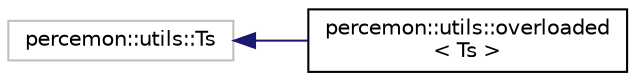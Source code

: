 digraph "Graphical Class Hierarchy"
{
 // LATEX_PDF_SIZE
  edge [fontname="Helvetica",fontsize="10",labelfontname="Helvetica",labelfontsize="10"];
  node [fontname="Helvetica",fontsize="10",shape=record];
  rankdir="LR";
  Node67 [label="percemon::utils::Ts",height=0.2,width=0.4,color="grey75", fillcolor="white", style="filled",tooltip=" "];
  Node67 -> Node0 [dir="back",color="midnightblue",fontsize="10",style="solid",fontname="Helvetica"];
  Node0 [label="percemon::utils::overloaded\l\< Ts \>",height=0.2,width=0.4,color="black", fillcolor="white", style="filled",URL="$structpercemon_1_1utils_1_1overloaded.html",tooltip=" "];
}
